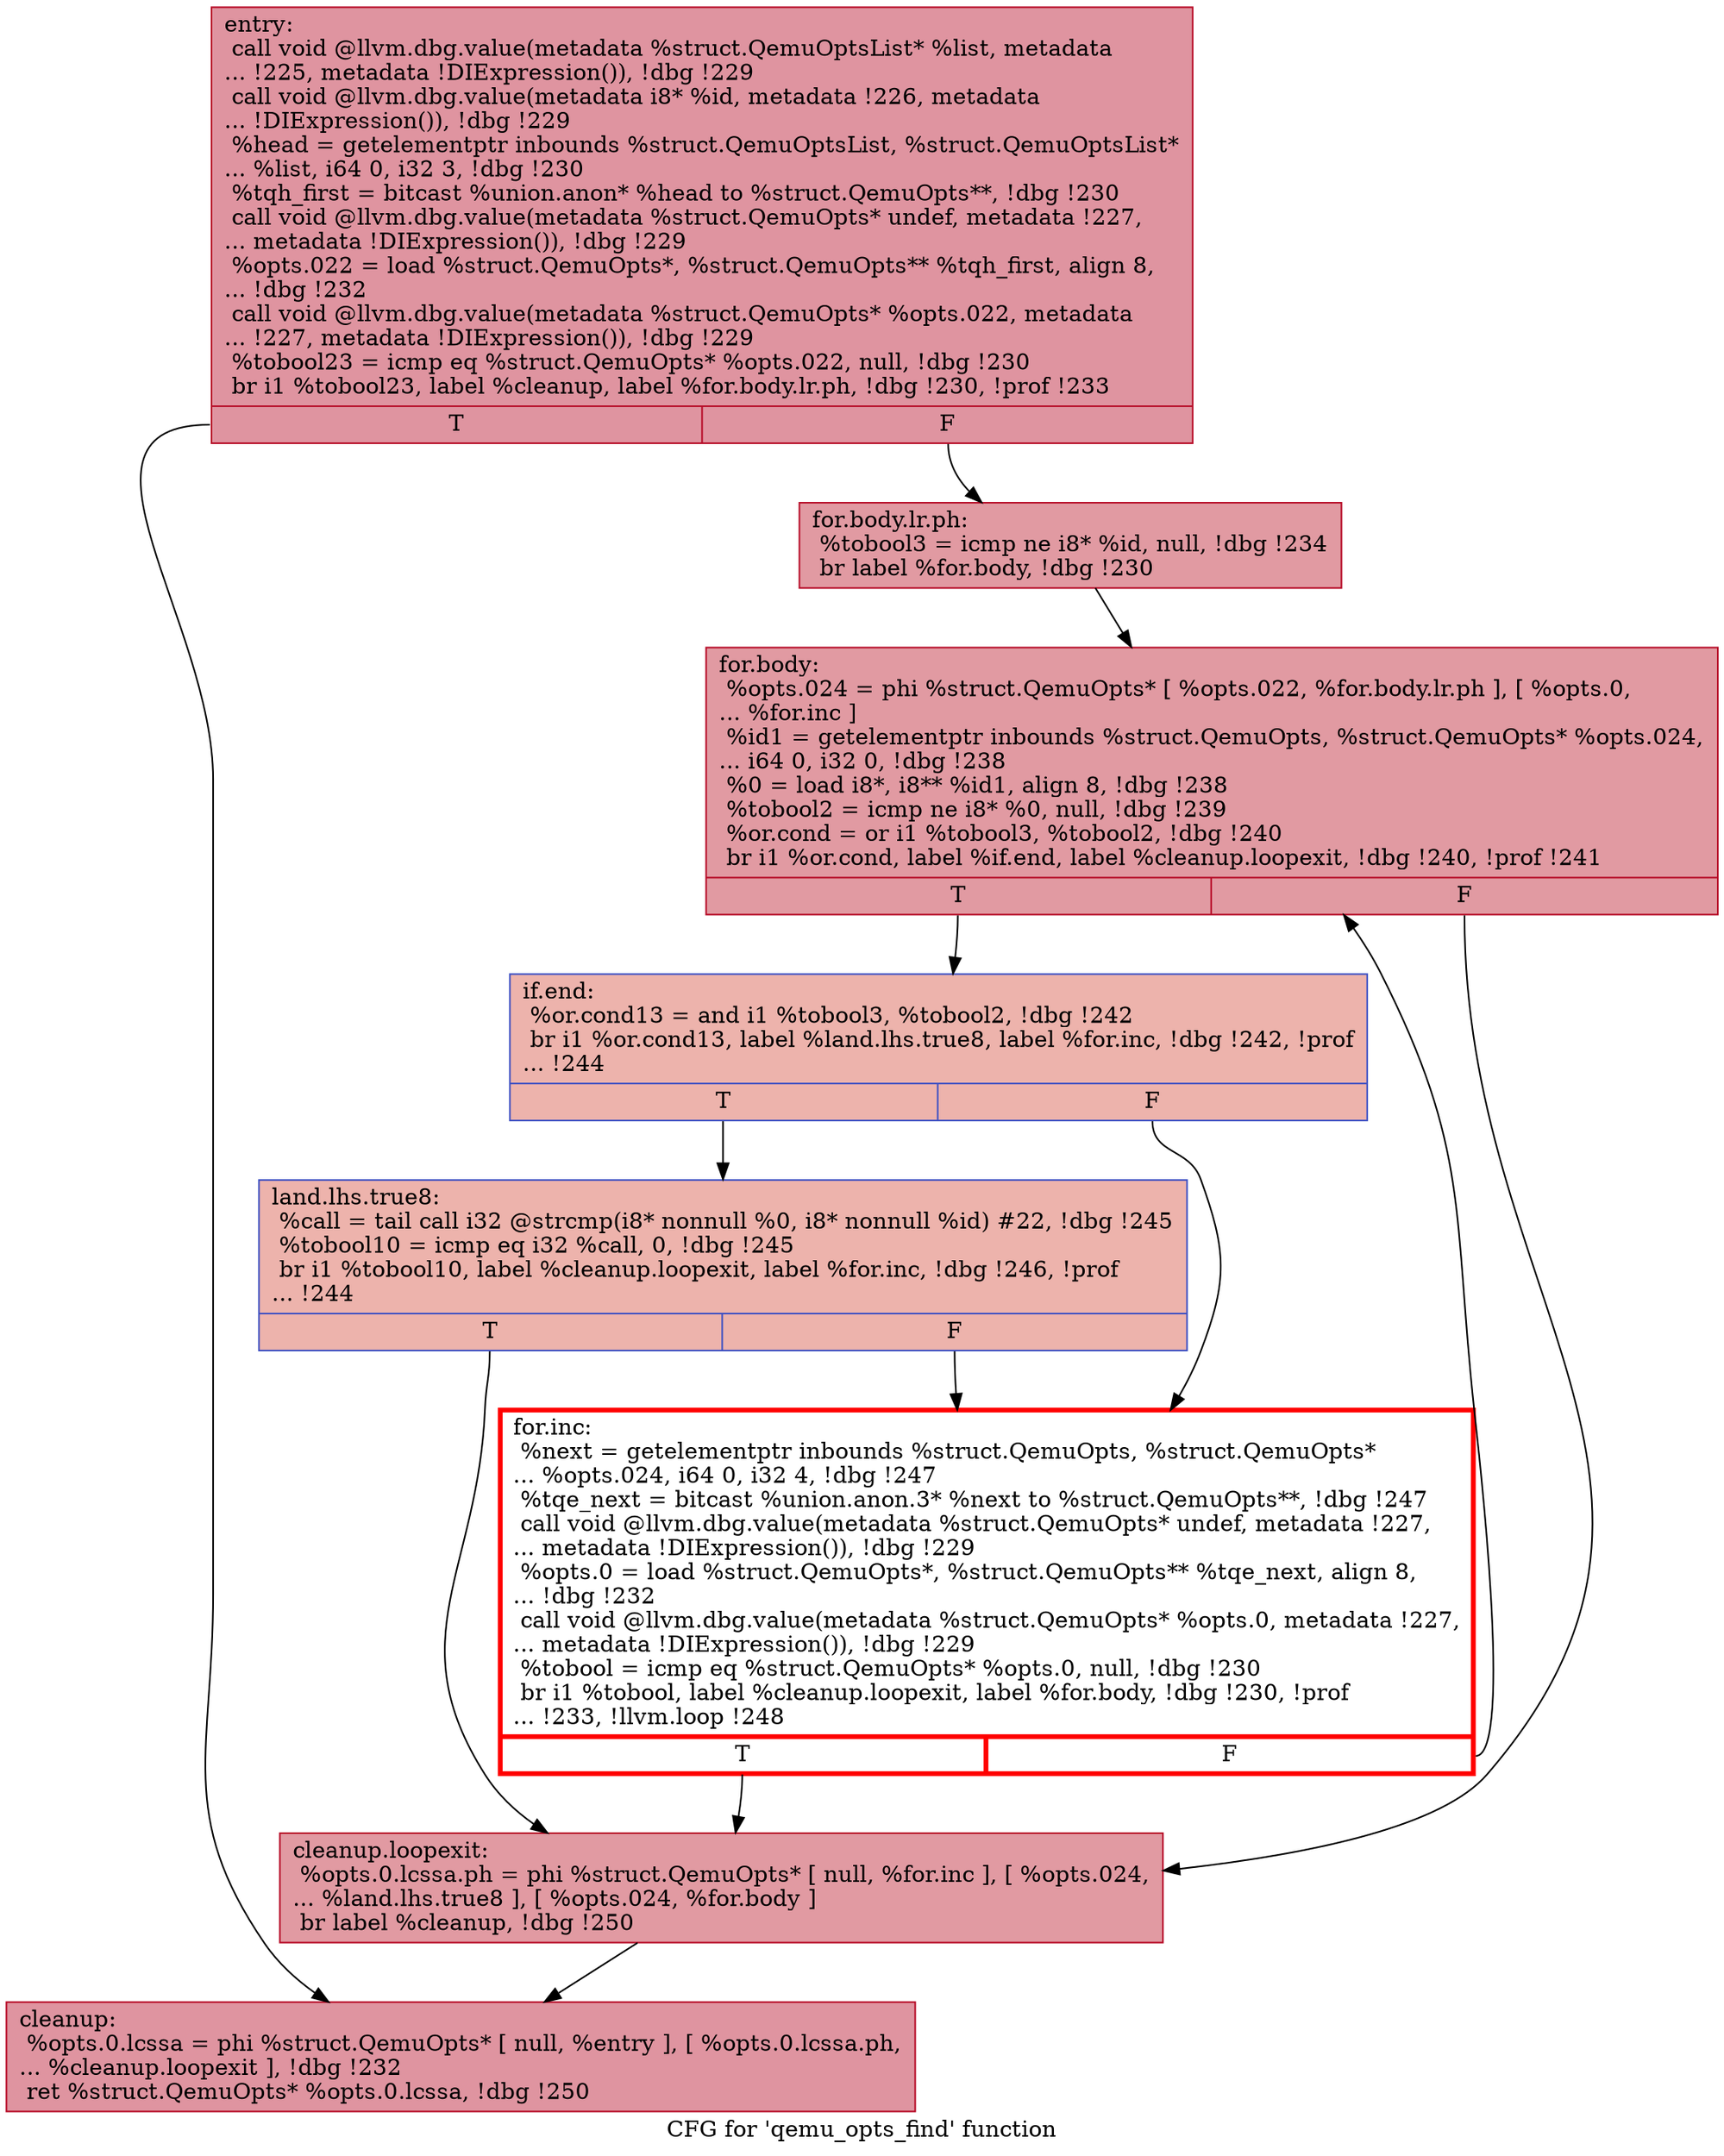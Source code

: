 digraph "CFG for 'qemu_opts_find' function" {
	label="CFG for 'qemu_opts_find' function";

	Node0x55ef42213dd0 [shape=record,color="#b70d28ff", style=filled, fillcolor="#b70d2870",label="{entry:\l  call void @llvm.dbg.value(metadata %struct.QemuOptsList* %list, metadata\l... !225, metadata !DIExpression()), !dbg !229\l  call void @llvm.dbg.value(metadata i8* %id, metadata !226, metadata\l... !DIExpression()), !dbg !229\l  %head = getelementptr inbounds %struct.QemuOptsList, %struct.QemuOptsList*\l... %list, i64 0, i32 3, !dbg !230\l  %tqh_first = bitcast %union.anon* %head to %struct.QemuOpts**, !dbg !230\l  call void @llvm.dbg.value(metadata %struct.QemuOpts* undef, metadata !227,\l... metadata !DIExpression()), !dbg !229\l  %opts.022 = load %struct.QemuOpts*, %struct.QemuOpts** %tqh_first, align 8,\l... !dbg !232\l  call void @llvm.dbg.value(metadata %struct.QemuOpts* %opts.022, metadata\l... !227, metadata !DIExpression()), !dbg !229\l  %tobool23 = icmp eq %struct.QemuOpts* %opts.022, null, !dbg !230\l  br i1 %tobool23, label %cleanup, label %for.body.lr.ph, !dbg !230, !prof !233\l|{<s0>T|<s1>F}}"];
	Node0x55ef42213dd0:s0 -> Node0x55ef42217000;
	Node0x55ef42213dd0:s1 -> Node0x55ef42485d10;
	Node0x55ef42485d10 [shape=record,color="#b70d28ff", style=filled, fillcolor="#bb1b2c70",label="{for.body.lr.ph:                                   \l  %tobool3 = icmp ne i8* %id, null, !dbg !234\l  br label %for.body, !dbg !230\l}"];
	Node0x55ef42485d10 -> Node0x55ef42216050;
	Node0x55ef42216050 [shape=record,color="#b70d28ff", style=filled, fillcolor="#bb1b2c70",label="{for.body:                                         \l  %opts.024 = phi %struct.QemuOpts* [ %opts.022, %for.body.lr.ph ], [ %opts.0,\l... %for.inc ]\l  %id1 = getelementptr inbounds %struct.QemuOpts, %struct.QemuOpts* %opts.024,\l... i64 0, i32 0, !dbg !238\l  %0 = load i8*, i8** %id1, align 8, !dbg !238\l  %tobool2 = icmp ne i8* %0, null, !dbg !239\l  %or.cond = or i1 %tobool3, %tobool2, !dbg !240\l  br i1 %or.cond, label %if.end, label %cleanup.loopexit, !dbg !240, !prof !241\l|{<s0>T|<s1>F}}"];
	Node0x55ef42216050:s0 -> Node0x55ef422165f0;
	Node0x55ef42216050:s1 -> Node0x55ef42491c30;
	Node0x55ef422165f0 [shape=record,color="#3d50c3ff", style=filled, fillcolor="#d6524470",label="{if.end:                                           \l  %or.cond13 = and i1 %tobool3, %tobool2, !dbg !242\l  br i1 %or.cond13, label %land.lhs.true8, label %for.inc, !dbg !242, !prof\l... !244\l|{<s0>T|<s1>F}}"];
	Node0x55ef422165f0:s0 -> Node0x55ef42217320;
	Node0x55ef422165f0:s1 -> Node0x55ef42215fa0;
	Node0x55ef42217320 [shape=record,color="#3d50c3ff", style=filled, fillcolor="#d6524470",label="{land.lhs.true8:                                   \l  %call = tail call i32 @strcmp(i8* nonnull %0, i8* nonnull %id) #22, !dbg !245\l  %tobool10 = icmp eq i32 %call, 0, !dbg !245\l  br i1 %tobool10, label %cleanup.loopexit, label %for.inc, !dbg !246, !prof\l... !244\l|{<s0>T|<s1>F}}"];
	Node0x55ef42217320:s0 -> Node0x55ef42491c30;
	Node0x55ef42217320:s1 -> Node0x55ef42215fa0;
	Node0x55ef42215fa0 [shape=record,penwidth=3.0, color="red",label="{for.inc:                                          \l  %next = getelementptr inbounds %struct.QemuOpts, %struct.QemuOpts*\l... %opts.024, i64 0, i32 4, !dbg !247\l  %tqe_next = bitcast %union.anon.3* %next to %struct.QemuOpts**, !dbg !247\l  call void @llvm.dbg.value(metadata %struct.QemuOpts* undef, metadata !227,\l... metadata !DIExpression()), !dbg !229\l  %opts.0 = load %struct.QemuOpts*, %struct.QemuOpts** %tqe_next, align 8,\l... !dbg !232\l  call void @llvm.dbg.value(metadata %struct.QemuOpts* %opts.0, metadata !227,\l... metadata !DIExpression()), !dbg !229\l  %tobool = icmp eq %struct.QemuOpts* %opts.0, null, !dbg !230\l  br i1 %tobool, label %cleanup.loopexit, label %for.body, !dbg !230, !prof\l... !233, !llvm.loop !248\l|{<s0>T|<s1>F}}"];
	Node0x55ef42215fa0:s0 -> Node0x55ef42491c30;
	Node0x55ef42215fa0:s1 -> Node0x55ef42216050;
	Node0x55ef42491c30 [shape=record,color="#b70d28ff", style=filled, fillcolor="#bb1b2c70",label="{cleanup.loopexit:                                 \l  %opts.0.lcssa.ph = phi %struct.QemuOpts* [ null, %for.inc ], [ %opts.024,\l... %land.lhs.true8 ], [ %opts.024, %for.body ]\l  br label %cleanup, !dbg !250\l}"];
	Node0x55ef42491c30 -> Node0x55ef42217000;
	Node0x55ef42217000 [shape=record,color="#b70d28ff", style=filled, fillcolor="#b70d2870",label="{cleanup:                                          \l  %opts.0.lcssa = phi %struct.QemuOpts* [ null, %entry ], [ %opts.0.lcssa.ph,\l... %cleanup.loopexit ], !dbg !232\l  ret %struct.QemuOpts* %opts.0.lcssa, !dbg !250\l}"];
}
